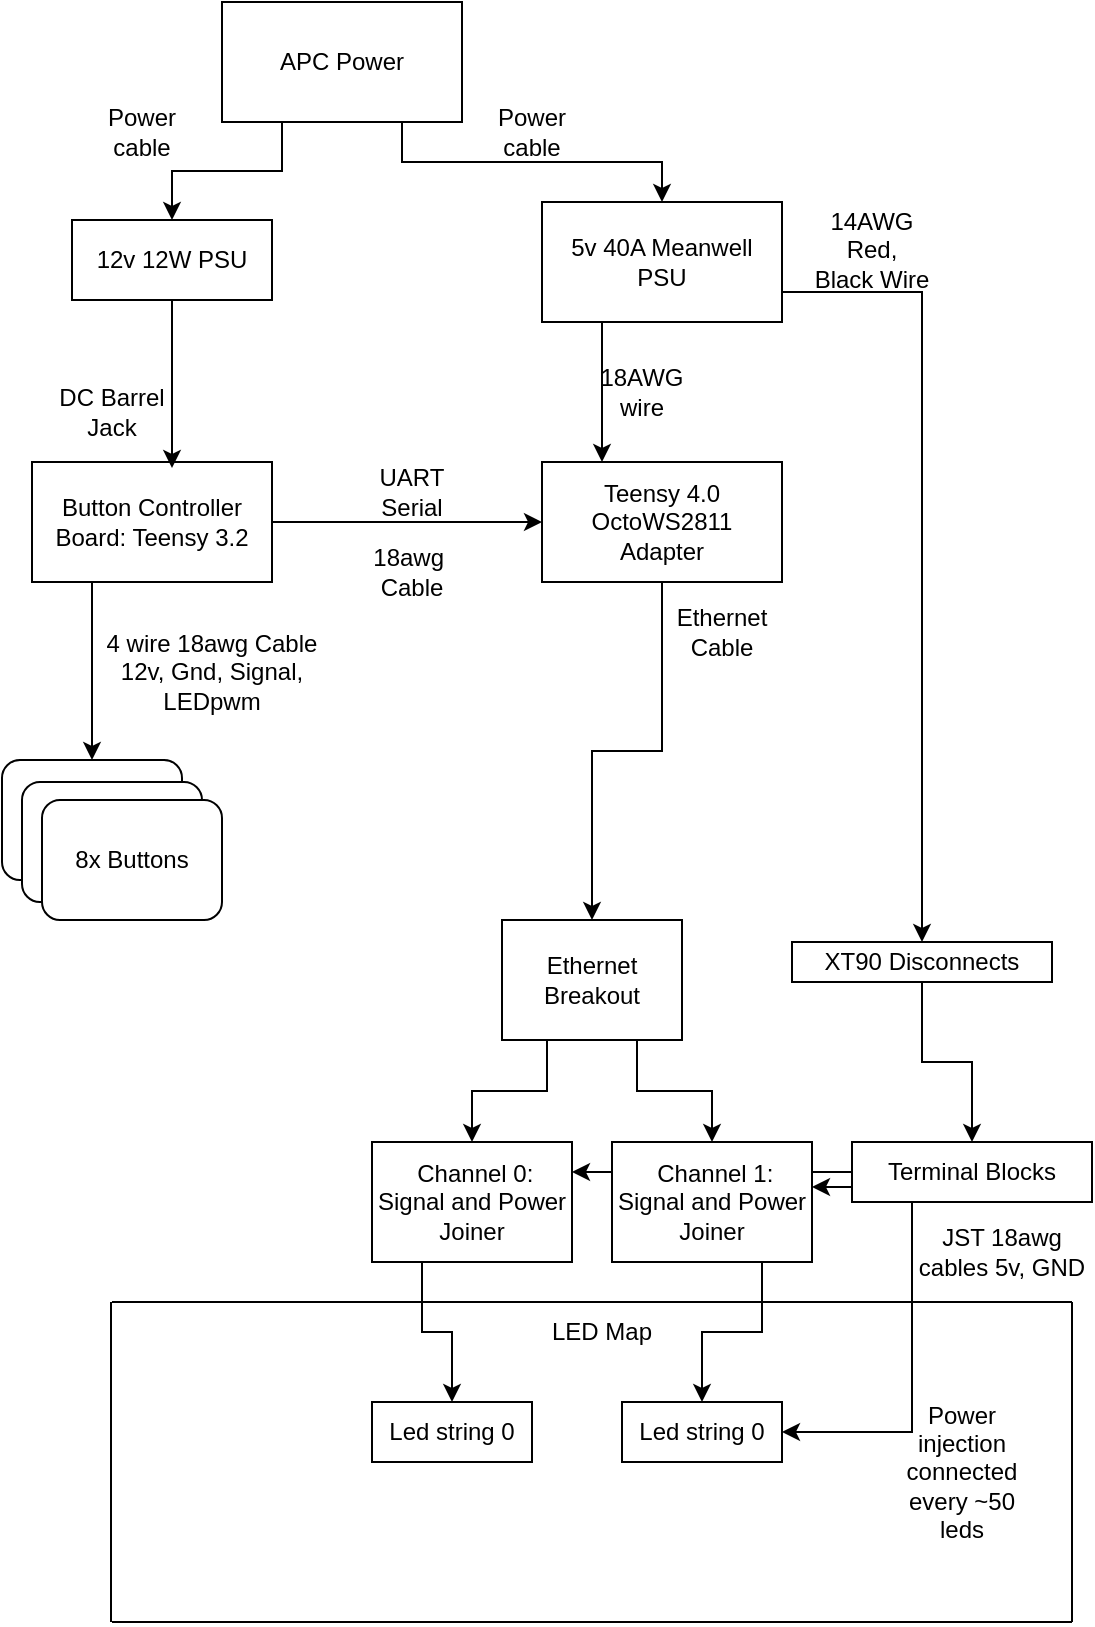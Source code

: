 <mxfile version="15.8.9" type="device"><diagram id="zsvPHZnd3MPeAP1UpfnU" name="Page-1"><mxGraphModel dx="1220" dy="635" grid="1" gridSize="10" guides="1" tooltips="1" connect="1" arrows="1" fold="1" page="1" pageScale="1" pageWidth="850" pageHeight="1100" math="0" shadow="0"><root><mxCell id="0"/><mxCell id="1" parent="0"/><mxCell id="HygMYWs4UiYMLQHh04aW-8" style="edgeStyle=orthogonalEdgeStyle;rounded=0;orthogonalLoop=1;jettySize=auto;html=1;exitX=0.5;exitY=1;exitDx=0;exitDy=0;entryX=0.5;entryY=0;entryDx=0;entryDy=0;" edge="1" parent="1" source="Kgl59deha0BJZJaxZFlz-1" target="HygMYWs4UiYMLQHh04aW-7"><mxGeometry relative="1" as="geometry"><mxPoint x="460" y="440" as="targetPoint"/></mxGeometry></mxCell><mxCell id="Kgl59deha0BJZJaxZFlz-1" value="Teensy 4.0&lt;br&gt;OctoWS2811&lt;br&gt;Adapter" style="rounded=0;whiteSpace=wrap;html=1;" parent="1" vertex="1"><mxGeometry x="400" y="280" width="120" height="60" as="geometry"/></mxCell><mxCell id="HygMYWs4UiYMLQHh04aW-13" style="edgeStyle=orthogonalEdgeStyle;rounded=0;orthogonalLoop=1;jettySize=auto;html=1;exitX=1;exitY=0.75;exitDx=0;exitDy=0;" edge="1" parent="1" source="Kgl59deha0BJZJaxZFlz-2" target="HygMYWs4UiYMLQHh04aW-12"><mxGeometry relative="1" as="geometry"/></mxCell><mxCell id="HygMYWs4UiYMLQHh04aW-14" style="edgeStyle=orthogonalEdgeStyle;rounded=0;orthogonalLoop=1;jettySize=auto;html=1;exitX=0.25;exitY=1;exitDx=0;exitDy=0;entryX=0.25;entryY=0;entryDx=0;entryDy=0;" edge="1" parent="1" source="Kgl59deha0BJZJaxZFlz-2" target="Kgl59deha0BJZJaxZFlz-1"><mxGeometry relative="1" as="geometry"/></mxCell><mxCell id="Kgl59deha0BJZJaxZFlz-2" value="5v 40A Meanwell PSU" style="rounded=0;whiteSpace=wrap;html=1;" parent="1" vertex="1"><mxGeometry x="400" y="150" width="120" height="60" as="geometry"/></mxCell><mxCell id="HygMYWs4UiYMLQHh04aW-3" style="edgeStyle=orthogonalEdgeStyle;rounded=0;orthogonalLoop=1;jettySize=auto;html=1;exitX=0.25;exitY=1;exitDx=0;exitDy=0;entryX=0.5;entryY=0;entryDx=0;entryDy=0;" edge="1" parent="1" source="Kgl59deha0BJZJaxZFlz-3" target="HygMYWs4UiYMLQHh04aW-2"><mxGeometry relative="1" as="geometry"/></mxCell><mxCell id="HygMYWs4UiYMLQHh04aW-4" style="edgeStyle=orthogonalEdgeStyle;rounded=0;orthogonalLoop=1;jettySize=auto;html=1;exitX=1;exitY=0.5;exitDx=0;exitDy=0;" edge="1" parent="1" source="Kgl59deha0BJZJaxZFlz-3" target="Kgl59deha0BJZJaxZFlz-1"><mxGeometry relative="1" as="geometry"/></mxCell><mxCell id="Kgl59deha0BJZJaxZFlz-3" value="Button Controller Board: Teensy 3.2" style="rounded=0;whiteSpace=wrap;html=1;" parent="1" vertex="1"><mxGeometry x="145" y="280" width="120" height="60" as="geometry"/></mxCell><mxCell id="HygMYWs4UiYMLQHh04aW-2" value="Button" style="rounded=1;whiteSpace=wrap;html=1;" vertex="1" parent="1"><mxGeometry x="130" y="429" width="90" height="60" as="geometry"/></mxCell><mxCell id="HygMYWs4UiYMLQHh04aW-5" value="18awg&amp;nbsp; Cable" style="text;html=1;strokeColor=none;fillColor=none;align=center;verticalAlign=middle;whiteSpace=wrap;rounded=0;" vertex="1" parent="1"><mxGeometry x="305" y="320" width="60" height="30" as="geometry"/></mxCell><mxCell id="HygMYWs4UiYMLQHh04aW-6" value="UART Serial" style="text;html=1;strokeColor=none;fillColor=none;align=center;verticalAlign=middle;whiteSpace=wrap;rounded=0;" vertex="1" parent="1"><mxGeometry x="305" y="280" width="60" height="30" as="geometry"/></mxCell><mxCell id="HygMYWs4UiYMLQHh04aW-24" style="edgeStyle=orthogonalEdgeStyle;rounded=0;orthogonalLoop=1;jettySize=auto;html=1;exitX=0.25;exitY=1;exitDx=0;exitDy=0;entryX=0.5;entryY=0;entryDx=0;entryDy=0;" edge="1" parent="1" source="HygMYWs4UiYMLQHh04aW-7" target="HygMYWs4UiYMLQHh04aW-18"><mxGeometry relative="1" as="geometry"/></mxCell><mxCell id="HygMYWs4UiYMLQHh04aW-25" style="edgeStyle=orthogonalEdgeStyle;rounded=0;orthogonalLoop=1;jettySize=auto;html=1;exitX=0.75;exitY=1;exitDx=0;exitDy=0;entryX=0.5;entryY=0;entryDx=0;entryDy=0;" edge="1" parent="1" source="HygMYWs4UiYMLQHh04aW-7" target="HygMYWs4UiYMLQHh04aW-17"><mxGeometry relative="1" as="geometry"/></mxCell><mxCell id="HygMYWs4UiYMLQHh04aW-7" value="Ethernet Breakout" style="rounded=0;whiteSpace=wrap;html=1;" vertex="1" parent="1"><mxGeometry x="380" y="509" width="90" height="60" as="geometry"/></mxCell><mxCell id="HygMYWs4UiYMLQHh04aW-10" value="Ethernet Cable" style="text;html=1;strokeColor=none;fillColor=none;align=center;verticalAlign=middle;whiteSpace=wrap;rounded=0;" vertex="1" parent="1"><mxGeometry x="460" y="350" width="60" height="30" as="geometry"/></mxCell><mxCell id="HygMYWs4UiYMLQHh04aW-22" style="edgeStyle=orthogonalEdgeStyle;rounded=0;orthogonalLoop=1;jettySize=auto;html=1;exitX=0.5;exitY=1;exitDx=0;exitDy=0;entryX=0.5;entryY=0;entryDx=0;entryDy=0;" edge="1" parent="1" source="HygMYWs4UiYMLQHh04aW-12" target="HygMYWs4UiYMLQHh04aW-16"><mxGeometry relative="1" as="geometry"/></mxCell><mxCell id="HygMYWs4UiYMLQHh04aW-12" value="XT90 Disconnects" style="rounded=0;whiteSpace=wrap;html=1;" vertex="1" parent="1"><mxGeometry x="525" y="520" width="130" height="20" as="geometry"/></mxCell><mxCell id="HygMYWs4UiYMLQHh04aW-15" value="18AWG wire" style="text;html=1;strokeColor=none;fillColor=none;align=center;verticalAlign=middle;whiteSpace=wrap;rounded=0;" vertex="1" parent="1"><mxGeometry x="420" y="230" width="60" height="30" as="geometry"/></mxCell><mxCell id="HygMYWs4UiYMLQHh04aW-41" style="edgeStyle=orthogonalEdgeStyle;rounded=0;orthogonalLoop=1;jettySize=auto;html=1;exitX=0;exitY=0.5;exitDx=0;exitDy=0;entryX=1;entryY=0.25;entryDx=0;entryDy=0;" edge="1" parent="1" source="HygMYWs4UiYMLQHh04aW-16" target="HygMYWs4UiYMLQHh04aW-18"><mxGeometry relative="1" as="geometry"/></mxCell><mxCell id="HygMYWs4UiYMLQHh04aW-27" style="edgeStyle=orthogonalEdgeStyle;rounded=0;orthogonalLoop=1;jettySize=auto;html=1;exitX=0.25;exitY=1;exitDx=0;exitDy=0;entryX=1;entryY=0.5;entryDx=0;entryDy=0;" edge="1" parent="1" source="HygMYWs4UiYMLQHh04aW-16" target="HygMYWs4UiYMLQHh04aW-43"><mxGeometry relative="1" as="geometry"><mxPoint x="535" y="772.5" as="targetPoint"/></mxGeometry></mxCell><mxCell id="HygMYWs4UiYMLQHh04aW-42" style="edgeStyle=orthogonalEdgeStyle;rounded=0;orthogonalLoop=1;jettySize=auto;html=1;exitX=0;exitY=0.75;exitDx=0;exitDy=0;entryX=1;entryY=0.375;entryDx=0;entryDy=0;entryPerimeter=0;" edge="1" parent="1" source="HygMYWs4UiYMLQHh04aW-16" target="HygMYWs4UiYMLQHh04aW-17"><mxGeometry relative="1" as="geometry"><mxPoint x="545" y="660" as="targetPoint"/></mxGeometry></mxCell><mxCell id="HygMYWs4UiYMLQHh04aW-16" value="Terminal Blocks" style="rounded=0;whiteSpace=wrap;html=1;" vertex="1" parent="1"><mxGeometry x="555" y="620" width="120" height="30" as="geometry"/></mxCell><mxCell id="HygMYWs4UiYMLQHh04aW-31" style="edgeStyle=orthogonalEdgeStyle;rounded=0;orthogonalLoop=1;jettySize=auto;html=1;exitX=0.75;exitY=1;exitDx=0;exitDy=0;entryX=0.5;entryY=0;entryDx=0;entryDy=0;" edge="1" parent="1" source="HygMYWs4UiYMLQHh04aW-17" target="HygMYWs4UiYMLQHh04aW-43"><mxGeometry relative="1" as="geometry"><mxPoint x="480" y="740" as="targetPoint"/></mxGeometry></mxCell><mxCell id="HygMYWs4UiYMLQHh04aW-17" value="&amp;nbsp;Channel 1: Signal and Power Joiner" style="rounded=0;whiteSpace=wrap;html=1;" vertex="1" parent="1"><mxGeometry x="435" y="620" width="100" height="60" as="geometry"/></mxCell><mxCell id="HygMYWs4UiYMLQHh04aW-30" style="edgeStyle=orthogonalEdgeStyle;rounded=0;orthogonalLoop=1;jettySize=auto;html=1;exitX=0.25;exitY=1;exitDx=0;exitDy=0;" edge="1" parent="1" source="HygMYWs4UiYMLQHh04aW-18" target="HygMYWs4UiYMLQHh04aW-34"><mxGeometry relative="1" as="geometry"><mxPoint x="370" y="740" as="targetPoint"/></mxGeometry></mxCell><mxCell id="HygMYWs4UiYMLQHh04aW-18" value="&amp;nbsp;Channel 0: Signal and Power Joiner" style="rounded=0;whiteSpace=wrap;html=1;" vertex="1" parent="1"><mxGeometry x="315" y="620" width="100" height="60" as="geometry"/></mxCell><mxCell id="HygMYWs4UiYMLQHh04aW-19" value="Button" style="rounded=1;whiteSpace=wrap;html=1;" vertex="1" parent="1"><mxGeometry x="140" y="440" width="90" height="60" as="geometry"/></mxCell><mxCell id="HygMYWs4UiYMLQHh04aW-20" value="8x Buttons" style="rounded=1;whiteSpace=wrap;html=1;" vertex="1" parent="1"><mxGeometry x="150" y="449" width="90" height="60" as="geometry"/></mxCell><mxCell id="HygMYWs4UiYMLQHh04aW-21" value="4 wire 18awg Cable&lt;br&gt;12v, Gnd, Signal, LEDpwm" style="text;html=1;strokeColor=none;fillColor=none;align=center;verticalAlign=middle;whiteSpace=wrap;rounded=0;" vertex="1" parent="1"><mxGeometry x="180" y="370" width="110" height="30" as="geometry"/></mxCell><mxCell id="HygMYWs4UiYMLQHh04aW-32" value="14AWG Red, Black Wire" style="text;html=1;strokeColor=none;fillColor=none;align=center;verticalAlign=middle;whiteSpace=wrap;rounded=0;" vertex="1" parent="1"><mxGeometry x="535" y="159" width="60" height="30" as="geometry"/></mxCell><mxCell id="HygMYWs4UiYMLQHh04aW-33" value="JST 18awg cables 5v, GND" style="text;html=1;strokeColor=none;fillColor=none;align=center;verticalAlign=middle;whiteSpace=wrap;rounded=0;" vertex="1" parent="1"><mxGeometry x="585" y="660" width="90" height="30" as="geometry"/></mxCell><mxCell id="HygMYWs4UiYMLQHh04aW-34" value="Led string 0" style="rounded=0;whiteSpace=wrap;html=1;" vertex="1" parent="1"><mxGeometry x="315" y="750" width="80" height="30" as="geometry"/></mxCell><mxCell id="HygMYWs4UiYMLQHh04aW-35" value="" style="endArrow=none;html=1;rounded=0;" edge="1" parent="1"><mxGeometry width="50" height="50" relative="1" as="geometry"><mxPoint x="185" y="700" as="sourcePoint"/><mxPoint x="665" y="700" as="targetPoint"/></mxGeometry></mxCell><mxCell id="HygMYWs4UiYMLQHh04aW-36" value="" style="endArrow=none;html=1;rounded=0;" edge="1" parent="1"><mxGeometry width="50" height="50" relative="1" as="geometry"><mxPoint x="185" y="860" as="sourcePoint"/><mxPoint x="665" y="860" as="targetPoint"/></mxGeometry></mxCell><mxCell id="HygMYWs4UiYMLQHh04aW-37" value="" style="endArrow=none;html=1;rounded=0;" edge="1" parent="1"><mxGeometry width="50" height="50" relative="1" as="geometry"><mxPoint x="665" y="860" as="sourcePoint"/><mxPoint x="665" y="700" as="targetPoint"/></mxGeometry></mxCell><mxCell id="HygMYWs4UiYMLQHh04aW-38" value="" style="endArrow=none;html=1;rounded=0;" edge="1" parent="1"><mxGeometry width="50" height="50" relative="1" as="geometry"><mxPoint x="184.5" y="860" as="sourcePoint"/><mxPoint x="184.5" y="700" as="targetPoint"/></mxGeometry></mxCell><mxCell id="HygMYWs4UiYMLQHh04aW-39" value="LED Map" style="text;html=1;strokeColor=none;fillColor=none;align=center;verticalAlign=middle;whiteSpace=wrap;rounded=0;" vertex="1" parent="1"><mxGeometry x="400" y="700" width="60" height="30" as="geometry"/></mxCell><mxCell id="HygMYWs4UiYMLQHh04aW-43" value="Led string 0" style="rounded=0;whiteSpace=wrap;html=1;" vertex="1" parent="1"><mxGeometry x="440" y="750" width="80" height="30" as="geometry"/></mxCell><mxCell id="HygMYWs4UiYMLQHh04aW-45" value="Power injection connected every ~50 leds" style="text;html=1;strokeColor=none;fillColor=none;align=center;verticalAlign=middle;whiteSpace=wrap;rounded=0;" vertex="1" parent="1"><mxGeometry x="580" y="770" width="60" height="30" as="geometry"/></mxCell><mxCell id="HygMYWs4UiYMLQHh04aW-47" style="edgeStyle=orthogonalEdgeStyle;rounded=0;orthogonalLoop=1;jettySize=auto;html=1;exitX=0.75;exitY=1;exitDx=0;exitDy=0;entryX=0.5;entryY=0;entryDx=0;entryDy=0;" edge="1" parent="1" source="HygMYWs4UiYMLQHh04aW-46" target="Kgl59deha0BJZJaxZFlz-2"><mxGeometry relative="1" as="geometry"/></mxCell><mxCell id="HygMYWs4UiYMLQHh04aW-50" style="edgeStyle=orthogonalEdgeStyle;rounded=0;orthogonalLoop=1;jettySize=auto;html=1;exitX=0.25;exitY=1;exitDx=0;exitDy=0;entryX=0.5;entryY=0;entryDx=0;entryDy=0;" edge="1" parent="1" source="HygMYWs4UiYMLQHh04aW-46" target="HygMYWs4UiYMLQHh04aW-49"><mxGeometry relative="1" as="geometry"/></mxCell><mxCell id="HygMYWs4UiYMLQHh04aW-46" value="APC Power" style="rounded=0;whiteSpace=wrap;html=1;" vertex="1" parent="1"><mxGeometry x="240" y="50" width="120" height="60" as="geometry"/></mxCell><mxCell id="HygMYWs4UiYMLQHh04aW-48" value="Power cable" style="text;html=1;strokeColor=none;fillColor=none;align=center;verticalAlign=middle;whiteSpace=wrap;rounded=0;" vertex="1" parent="1"><mxGeometry x="365" y="100" width="60" height="30" as="geometry"/></mxCell><mxCell id="HygMYWs4UiYMLQHh04aW-51" style="edgeStyle=orthogonalEdgeStyle;rounded=0;orthogonalLoop=1;jettySize=auto;html=1;exitX=0.5;exitY=1;exitDx=0;exitDy=0;" edge="1" parent="1" source="HygMYWs4UiYMLQHh04aW-49"><mxGeometry relative="1" as="geometry"><mxPoint x="215" y="283" as="targetPoint"/></mxGeometry></mxCell><mxCell id="HygMYWs4UiYMLQHh04aW-49" value="12v 12W PSU" style="rounded=0;whiteSpace=wrap;html=1;" vertex="1" parent="1"><mxGeometry x="165" y="159" width="100" height="40" as="geometry"/></mxCell><mxCell id="HygMYWs4UiYMLQHh04aW-52" value="DC Barrel Jack" style="text;html=1;strokeColor=none;fillColor=none;align=center;verticalAlign=middle;whiteSpace=wrap;rounded=0;" vertex="1" parent="1"><mxGeometry x="155" y="240" width="60" height="30" as="geometry"/></mxCell><mxCell id="HygMYWs4UiYMLQHh04aW-53" value="Power cable" style="text;html=1;strokeColor=none;fillColor=none;align=center;verticalAlign=middle;whiteSpace=wrap;rounded=0;" vertex="1" parent="1"><mxGeometry x="170" y="100" width="60" height="30" as="geometry"/></mxCell></root></mxGraphModel></diagram></mxfile>